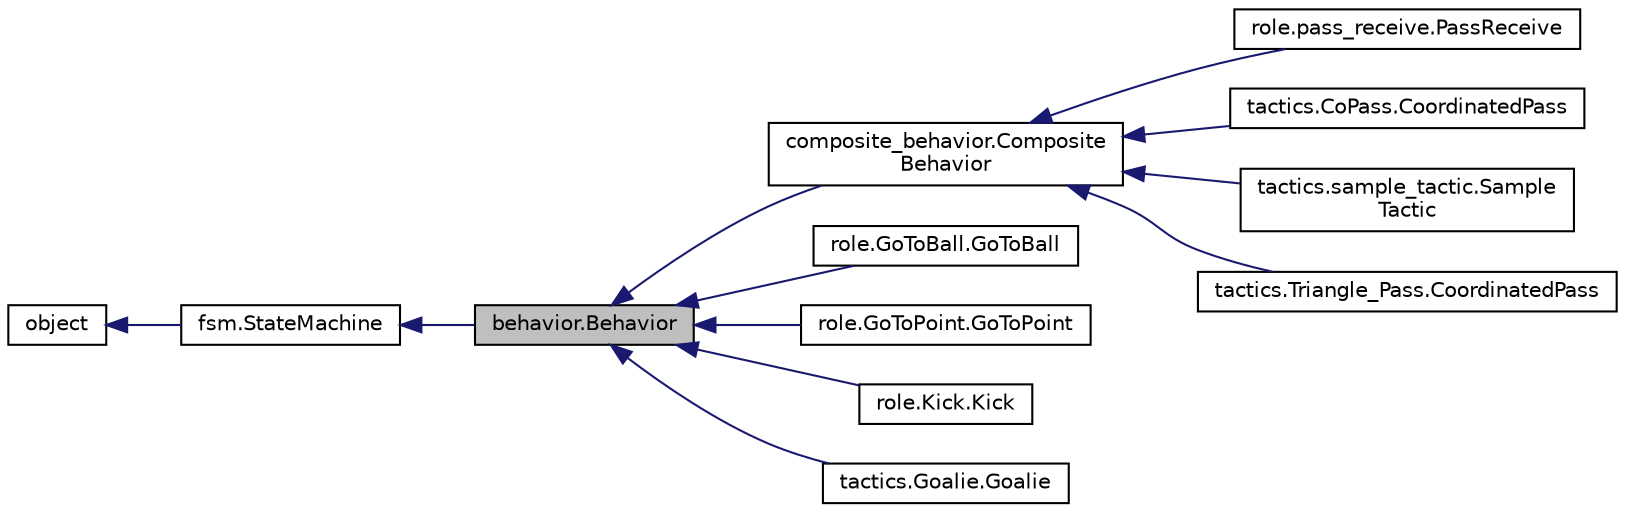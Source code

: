 digraph "behavior.Behavior"
{
 // INTERACTIVE_SVG=YES
  edge [fontname="Helvetica",fontsize="10",labelfontname="Helvetica",labelfontsize="10"];
  node [fontname="Helvetica",fontsize="10",shape=record];
  rankdir="LR";
  Node1 [label="behavior.Behavior",height=0.2,width=0.4,color="black", fillcolor="grey75", style="filled", fontcolor="black"];
  Node2 -> Node1 [dir="back",color="midnightblue",fontsize="10",style="solid",fontname="Helvetica"];
  Node2 [label="fsm.StateMachine",height=0.2,width=0.4,color="black", fillcolor="white", style="filled",URL="$d4/dd8/classfsm_1_1_state_machine.html"];
  Node3 -> Node2 [dir="back",color="midnightblue",fontsize="10",style="solid",fontname="Helvetica"];
  Node3 [label="object",height=0.2,width=0.4,color="black", fillcolor="white", style="filled",URL="$dc/dd8/classobject.html"];
  Node1 -> Node4 [dir="back",color="midnightblue",fontsize="10",style="solid",fontname="Helvetica"];
  Node4 [label="composite_behavior.Composite\lBehavior",height=0.2,width=0.4,color="black", fillcolor="white", style="filled",URL="$d8/d31/classcomposite__behavior_1_1_composite_behavior.html",tooltip="A composite behavior is one that has 0+ named subbehaviors this class has methods for making it easy ..."];
  Node4 -> Node5 [dir="back",color="midnightblue",fontsize="10",style="solid",fontname="Helvetica"];
  Node5 [label="role.pass_receive.PassReceive",height=0.2,width=0.4,color="black", fillcolor="white", style="filled",URL="$d8/dde/classrole_1_1pass__receive_1_1_pass_receive.html"];
  Node4 -> Node6 [dir="back",color="midnightblue",fontsize="10",style="solid",fontname="Helvetica"];
  Node6 [label="tactics.CoPass.CoordinatedPass",height=0.2,width=0.4,color="black", fillcolor="white", style="filled",URL="$d7/d46/classtactics_1_1_co_pass_1_1_coordinated_pass.html",tooltip="This handles passing from one bot to another Simply run it and set it&#39;s receive point, the rest is handled for you It starts out by assigning a kicker and a receiver and instructing them to lineup for the pass Once they&#39;re aligned, the kicker kicks and the receiver adjusts itself based on the ball&#39;s movement Note: due to mechanical limitations, a kicker often gets stuck trying to adjust its angle while it&#39;s just outside of it&#39;s aim error threshold. "];
  Node4 -> Node7 [dir="back",color="midnightblue",fontsize="10",style="solid",fontname="Helvetica"];
  Node7 [label="tactics.sample_tactic.Sample\lTactic",height=0.2,width=0.4,color="black", fillcolor="white", style="filled",URL="$d0/dad/classtactics_1_1sample__tactic_1_1_sample_tactic.html"];
  Node4 -> Node8 [dir="back",color="midnightblue",fontsize="10",style="solid",fontname="Helvetica"];
  Node8 [label="tactics.Triangle_Pass.CoordinatedPass",height=0.2,width=0.4,color="black", fillcolor="white", style="filled",URL="$d1/da3/classtactics_1_1_triangle___pass_1_1_coordinated_pass.html",tooltip="This handles passing from one bot to another Simply run it and set it&#39;s receive point, the rest is handled for you It starts out by assigning a kicker and a receiver and instructing them to lineup for the pass Once they&#39;re aligned, the kicker kicks and the receiver adjusts itself based on the ball&#39;s movement Note: due to mechanical limitations, a kicker often gets stuck trying to adjust its angle while it&#39;s just outside of it&#39;s aim error threshold. "];
  Node1 -> Node9 [dir="back",color="midnightblue",fontsize="10",style="solid",fontname="Helvetica"];
  Node9 [label="role.GoToBall.GoToBall",height=0.2,width=0.4,color="black", fillcolor="white", style="filled",URL="$d9/d1f/classrole_1_1_go_to_ball_1_1_go_to_ball.html"];
  Node1 -> Node10 [dir="back",color="midnightblue",fontsize="10",style="solid",fontname="Helvetica"];
  Node10 [label="role.GoToPoint.GoToPoint",height=0.2,width=0.4,color="black", fillcolor="white", style="filled",URL="$d9/dc3/classrole_1_1_go_to_point_1_1_go_to_point.html"];
  Node1 -> Node11 [dir="back",color="midnightblue",fontsize="10",style="solid",fontname="Helvetica"];
  Node11 [label="role.Kick.Kick",height=0.2,width=0.4,color="black", fillcolor="white", style="filled",URL="$d7/d70/classrole_1_1_kick_1_1_kick.html",tooltip="lines up with the ball and the target, then drives up and kicks this differs from PivotKick which get..."];
  Node1 -> Node12 [dir="back",color="midnightblue",fontsize="10",style="solid",fontname="Helvetica"];
  Node12 [label="tactics.Goalie.Goalie",height=0.2,width=0.4,color="black", fillcolor="white", style="filled",URL="$dd/d7c/classtactics_1_1_goalie_1_1_goalie.html"];
}
